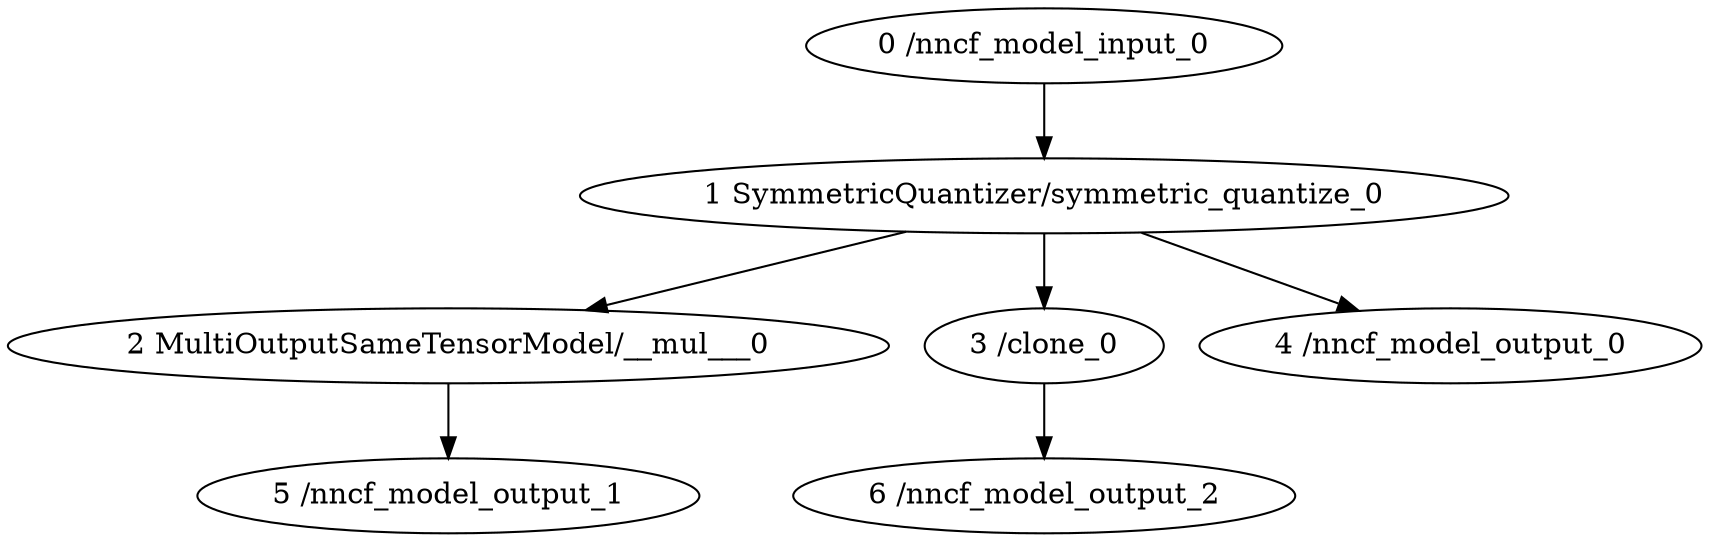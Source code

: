 strict digraph  {
"0 /nncf_model_input_0" [id=0, type=nncf_model_input];
"1 SymmetricQuantizer/symmetric_quantize_0" [id=1, type=symmetric_quantize];
"2 MultiOutputSameTensorModel/__mul___0" [id=2, type=__mul__];
"3 /clone_0" [id=3, type=clone];
"4 /nncf_model_output_0" [id=4, type=nncf_model_output];
"5 /nncf_model_output_1" [id=5, type=nncf_model_output];
"6 /nncf_model_output_2" [id=6, type=nncf_model_output];
"0 /nncf_model_input_0" -> "1 SymmetricQuantizer/symmetric_quantize_0";
"1 SymmetricQuantizer/symmetric_quantize_0" -> "2 MultiOutputSameTensorModel/__mul___0";
"1 SymmetricQuantizer/symmetric_quantize_0" -> "3 /clone_0";
"1 SymmetricQuantizer/symmetric_quantize_0" -> "4 /nncf_model_output_0";
"2 MultiOutputSameTensorModel/__mul___0" -> "5 /nncf_model_output_1";
"3 /clone_0" -> "6 /nncf_model_output_2";
}

